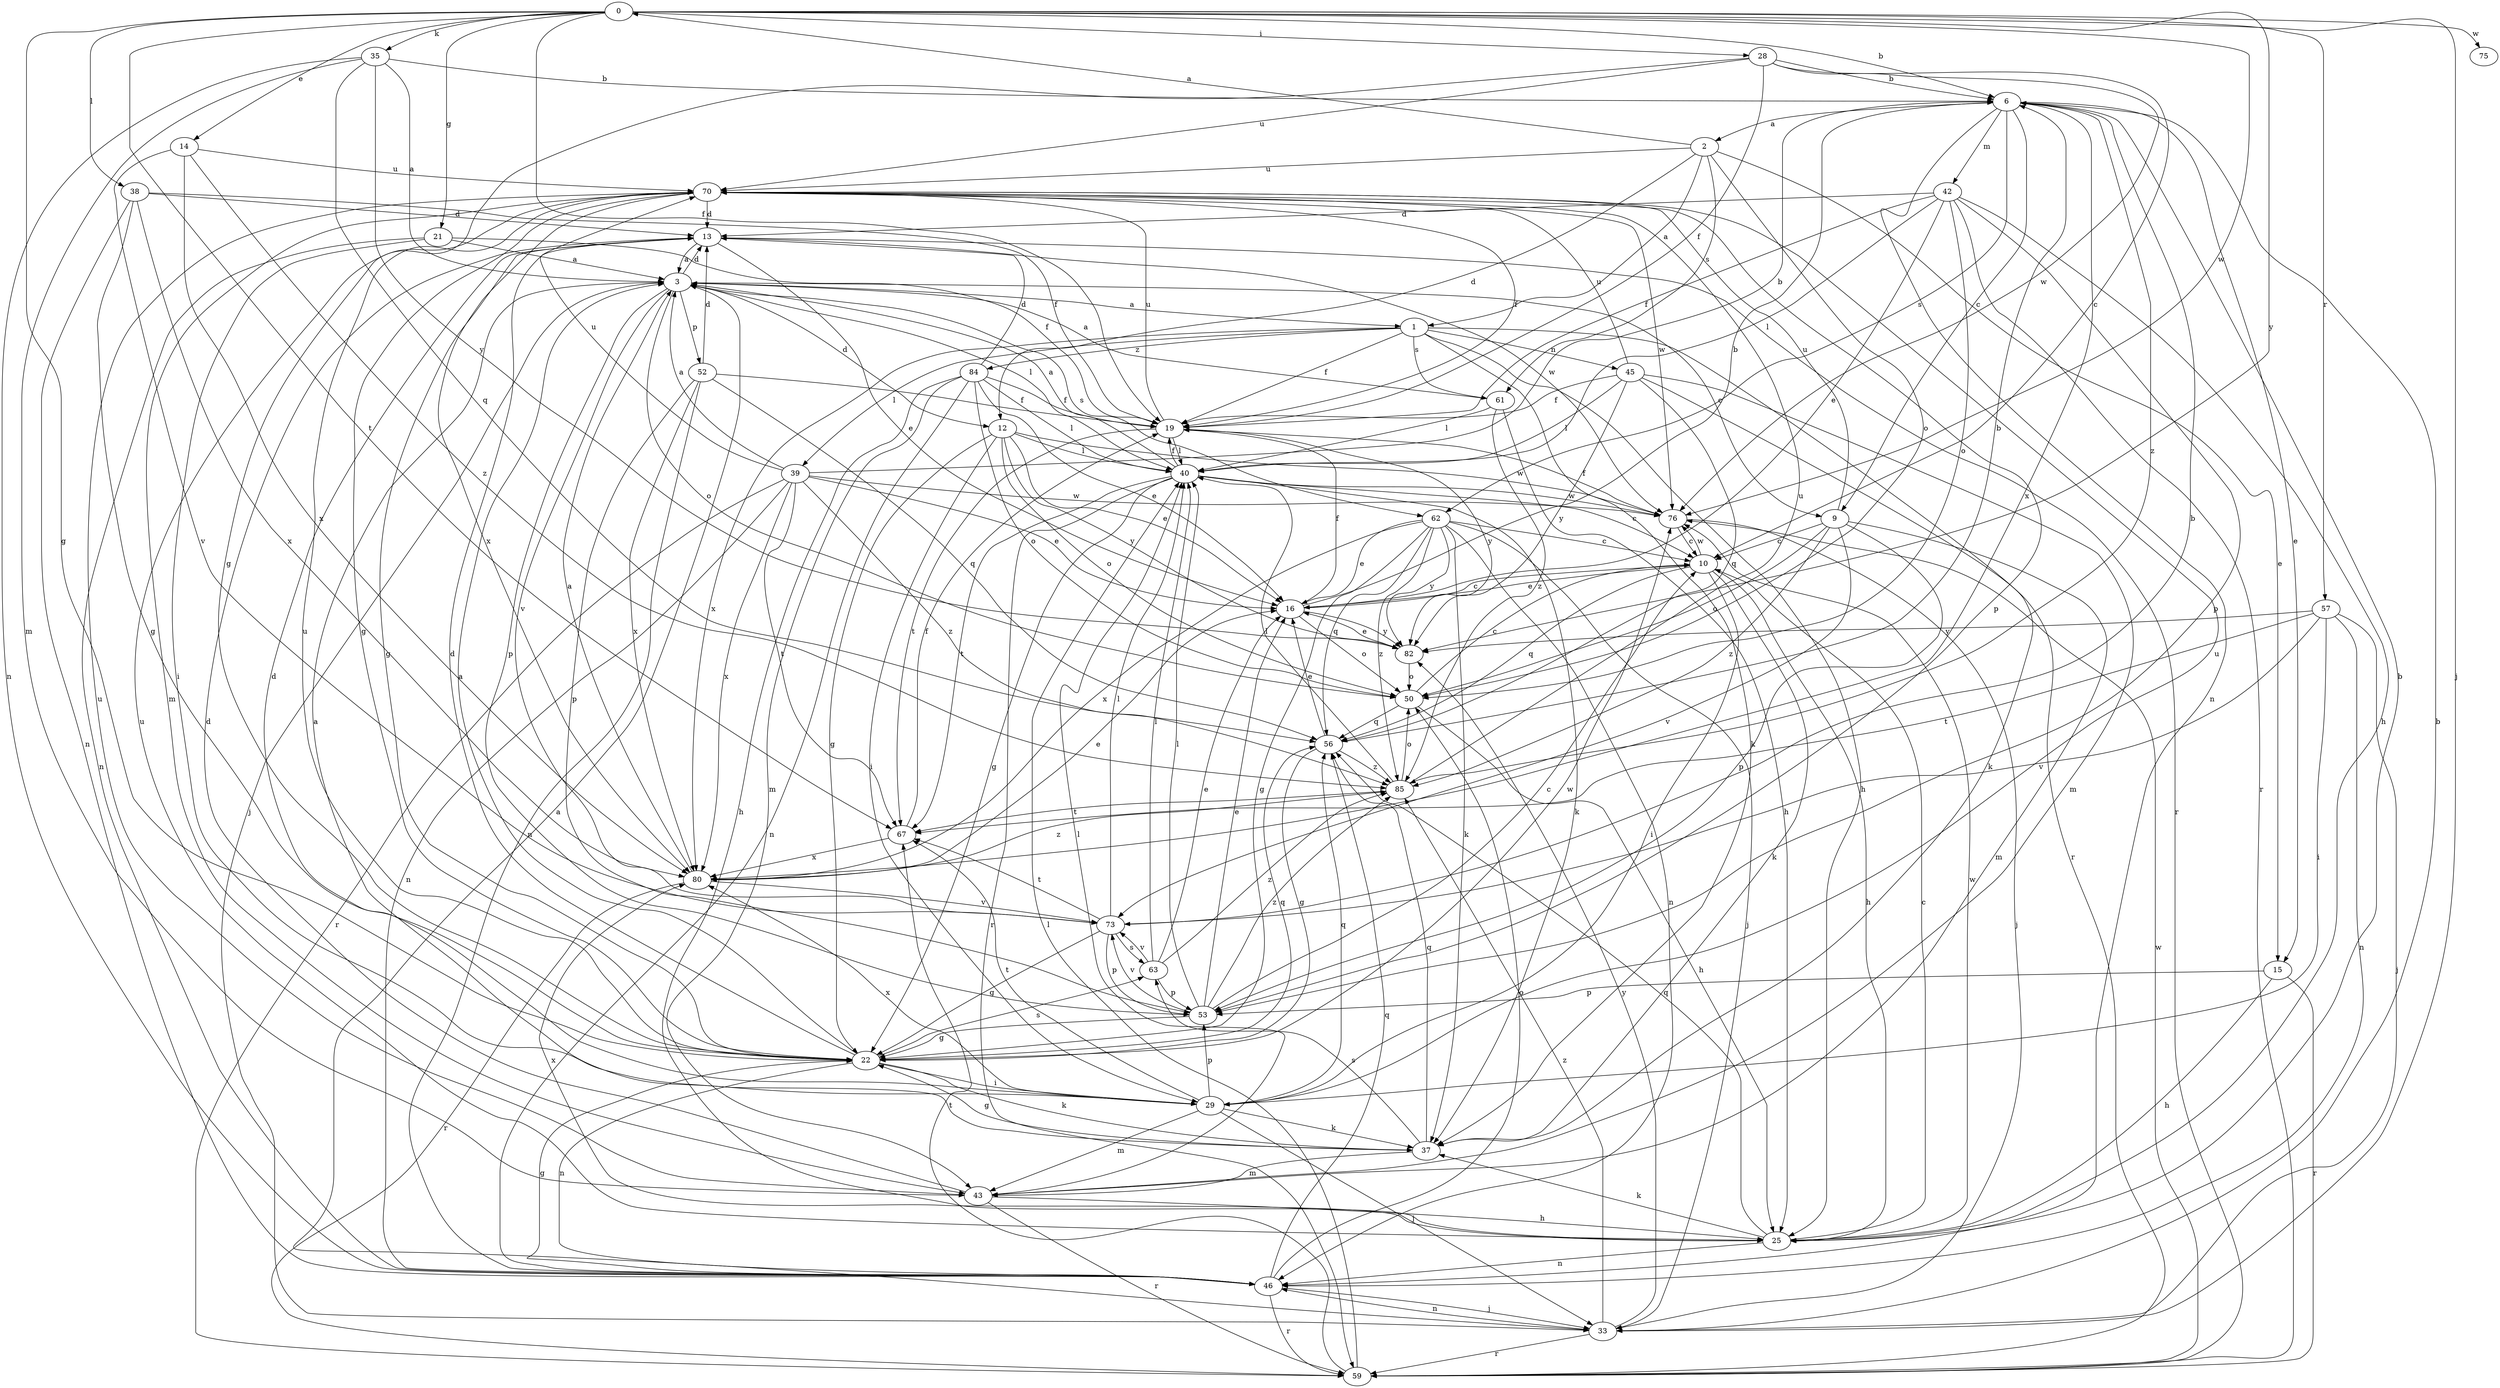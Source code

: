 strict digraph  {
0;
1;
2;
3;
6;
9;
10;
12;
13;
14;
15;
16;
19;
21;
22;
25;
28;
29;
33;
35;
37;
38;
39;
40;
42;
43;
45;
46;
50;
52;
53;
56;
57;
59;
61;
62;
63;
67;
70;
73;
75;
76;
80;
82;
84;
85;
0 -> 6  [label=b];
0 -> 14  [label=e];
0 -> 19  [label=f];
0 -> 21  [label=g];
0 -> 22  [label=g];
0 -> 28  [label=i];
0 -> 33  [label=j];
0 -> 35  [label=k];
0 -> 38  [label=l];
0 -> 57  [label=r];
0 -> 67  [label=t];
0 -> 75  [label=w];
0 -> 76  [label=w];
0 -> 82  [label=y];
1 -> 19  [label=f];
1 -> 25  [label=h];
1 -> 37  [label=k];
1 -> 39  [label=l];
1 -> 45  [label=n];
1 -> 59  [label=r];
1 -> 61  [label=s];
1 -> 80  [label=x];
1 -> 84  [label=z];
2 -> 0  [label=a];
2 -> 1  [label=a];
2 -> 12  [label=d];
2 -> 15  [label=e];
2 -> 50  [label=o];
2 -> 61  [label=s];
2 -> 70  [label=u];
3 -> 1  [label=a];
3 -> 9  [label=c];
3 -> 12  [label=d];
3 -> 13  [label=d];
3 -> 33  [label=j];
3 -> 40  [label=l];
3 -> 50  [label=o];
3 -> 52  [label=p];
3 -> 53  [label=p];
3 -> 62  [label=s];
3 -> 73  [label=v];
6 -> 2  [label=a];
6 -> 9  [label=c];
6 -> 15  [label=e];
6 -> 42  [label=m];
6 -> 46  [label=n];
6 -> 62  [label=s];
6 -> 80  [label=x];
6 -> 85  [label=z];
9 -> 10  [label=c];
9 -> 43  [label=m];
9 -> 50  [label=o];
9 -> 53  [label=p];
9 -> 70  [label=u];
9 -> 73  [label=v];
9 -> 85  [label=z];
10 -> 16  [label=e];
10 -> 25  [label=h];
10 -> 29  [label=i];
10 -> 37  [label=k];
10 -> 56  [label=q];
10 -> 76  [label=w];
12 -> 16  [label=e];
12 -> 22  [label=g];
12 -> 29  [label=i];
12 -> 40  [label=l];
12 -> 50  [label=o];
12 -> 76  [label=w];
12 -> 82  [label=y];
13 -> 3  [label=a];
13 -> 16  [label=e];
13 -> 22  [label=g];
13 -> 59  [label=r];
13 -> 76  [label=w];
14 -> 70  [label=u];
14 -> 73  [label=v];
14 -> 80  [label=x];
14 -> 85  [label=z];
15 -> 25  [label=h];
15 -> 53  [label=p];
15 -> 59  [label=r];
16 -> 6  [label=b];
16 -> 10  [label=c];
16 -> 19  [label=f];
16 -> 50  [label=o];
16 -> 82  [label=y];
19 -> 40  [label=l];
19 -> 67  [label=t];
19 -> 70  [label=u];
19 -> 82  [label=y];
21 -> 3  [label=a];
21 -> 19  [label=f];
21 -> 29  [label=i];
21 -> 46  [label=n];
22 -> 3  [label=a];
22 -> 13  [label=d];
22 -> 29  [label=i];
22 -> 37  [label=k];
22 -> 46  [label=n];
22 -> 56  [label=q];
22 -> 63  [label=s];
22 -> 70  [label=u];
22 -> 76  [label=w];
25 -> 6  [label=b];
25 -> 10  [label=c];
25 -> 37  [label=k];
25 -> 46  [label=n];
25 -> 56  [label=q];
25 -> 70  [label=u];
25 -> 76  [label=w];
25 -> 80  [label=x];
28 -> 6  [label=b];
28 -> 10  [label=c];
28 -> 19  [label=f];
28 -> 22  [label=g];
28 -> 70  [label=u];
28 -> 76  [label=w];
29 -> 13  [label=d];
29 -> 33  [label=j];
29 -> 37  [label=k];
29 -> 43  [label=m];
29 -> 53  [label=p];
29 -> 56  [label=q];
29 -> 67  [label=t];
29 -> 70  [label=u];
29 -> 80  [label=x];
33 -> 3  [label=a];
33 -> 6  [label=b];
33 -> 46  [label=n];
33 -> 59  [label=r];
33 -> 82  [label=y];
33 -> 85  [label=z];
35 -> 3  [label=a];
35 -> 6  [label=b];
35 -> 43  [label=m];
35 -> 46  [label=n];
35 -> 56  [label=q];
35 -> 82  [label=y];
37 -> 3  [label=a];
37 -> 22  [label=g];
37 -> 43  [label=m];
37 -> 56  [label=q];
37 -> 63  [label=s];
38 -> 13  [label=d];
38 -> 19  [label=f];
38 -> 22  [label=g];
38 -> 46  [label=n];
38 -> 80  [label=x];
39 -> 3  [label=a];
39 -> 6  [label=b];
39 -> 16  [label=e];
39 -> 46  [label=n];
39 -> 59  [label=r];
39 -> 67  [label=t];
39 -> 70  [label=u];
39 -> 76  [label=w];
39 -> 80  [label=x];
39 -> 85  [label=z];
40 -> 3  [label=a];
40 -> 10  [label=c];
40 -> 19  [label=f];
40 -> 22  [label=g];
40 -> 37  [label=k];
40 -> 59  [label=r];
40 -> 67  [label=t];
40 -> 76  [label=w];
42 -> 13  [label=d];
42 -> 16  [label=e];
42 -> 19  [label=f];
42 -> 25  [label=h];
42 -> 40  [label=l];
42 -> 50  [label=o];
42 -> 53  [label=p];
42 -> 59  [label=r];
43 -> 13  [label=d];
43 -> 25  [label=h];
43 -> 40  [label=l];
43 -> 59  [label=r];
43 -> 70  [label=u];
45 -> 19  [label=f];
45 -> 37  [label=k];
45 -> 40  [label=l];
45 -> 43  [label=m];
45 -> 56  [label=q];
45 -> 70  [label=u];
45 -> 82  [label=y];
46 -> 22  [label=g];
46 -> 33  [label=j];
46 -> 50  [label=o];
46 -> 56  [label=q];
46 -> 59  [label=r];
50 -> 10  [label=c];
50 -> 25  [label=h];
50 -> 56  [label=q];
52 -> 13  [label=d];
52 -> 19  [label=f];
52 -> 46  [label=n];
52 -> 53  [label=p];
52 -> 56  [label=q];
52 -> 80  [label=x];
53 -> 10  [label=c];
53 -> 16  [label=e];
53 -> 22  [label=g];
53 -> 40  [label=l];
53 -> 73  [label=v];
53 -> 85  [label=z];
56 -> 6  [label=b];
56 -> 16  [label=e];
56 -> 22  [label=g];
56 -> 85  [label=z];
57 -> 29  [label=i];
57 -> 33  [label=j];
57 -> 46  [label=n];
57 -> 67  [label=t];
57 -> 73  [label=v];
57 -> 82  [label=y];
59 -> 40  [label=l];
59 -> 67  [label=t];
59 -> 76  [label=w];
61 -> 3  [label=a];
61 -> 25  [label=h];
61 -> 40  [label=l];
61 -> 85  [label=z];
62 -> 10  [label=c];
62 -> 16  [label=e];
62 -> 22  [label=g];
62 -> 33  [label=j];
62 -> 37  [label=k];
62 -> 46  [label=n];
62 -> 56  [label=q];
62 -> 80  [label=x];
62 -> 82  [label=y];
62 -> 85  [label=z];
63 -> 16  [label=e];
63 -> 40  [label=l];
63 -> 53  [label=p];
63 -> 73  [label=v];
63 -> 85  [label=z];
67 -> 19  [label=f];
67 -> 80  [label=x];
70 -> 13  [label=d];
70 -> 19  [label=f];
70 -> 22  [label=g];
70 -> 43  [label=m];
70 -> 53  [label=p];
70 -> 76  [label=w];
70 -> 80  [label=x];
73 -> 6  [label=b];
73 -> 22  [label=g];
73 -> 40  [label=l];
73 -> 53  [label=p];
73 -> 63  [label=s];
73 -> 67  [label=t];
76 -> 10  [label=c];
76 -> 19  [label=f];
76 -> 33  [label=j];
80 -> 3  [label=a];
80 -> 16  [label=e];
80 -> 59  [label=r];
80 -> 73  [label=v];
80 -> 85  [label=z];
82 -> 16  [label=e];
82 -> 50  [label=o];
84 -> 13  [label=d];
84 -> 16  [label=e];
84 -> 19  [label=f];
84 -> 25  [label=h];
84 -> 40  [label=l];
84 -> 43  [label=m];
84 -> 46  [label=n];
84 -> 50  [label=o];
85 -> 40  [label=l];
85 -> 50  [label=o];
85 -> 67  [label=t];
85 -> 70  [label=u];
}
